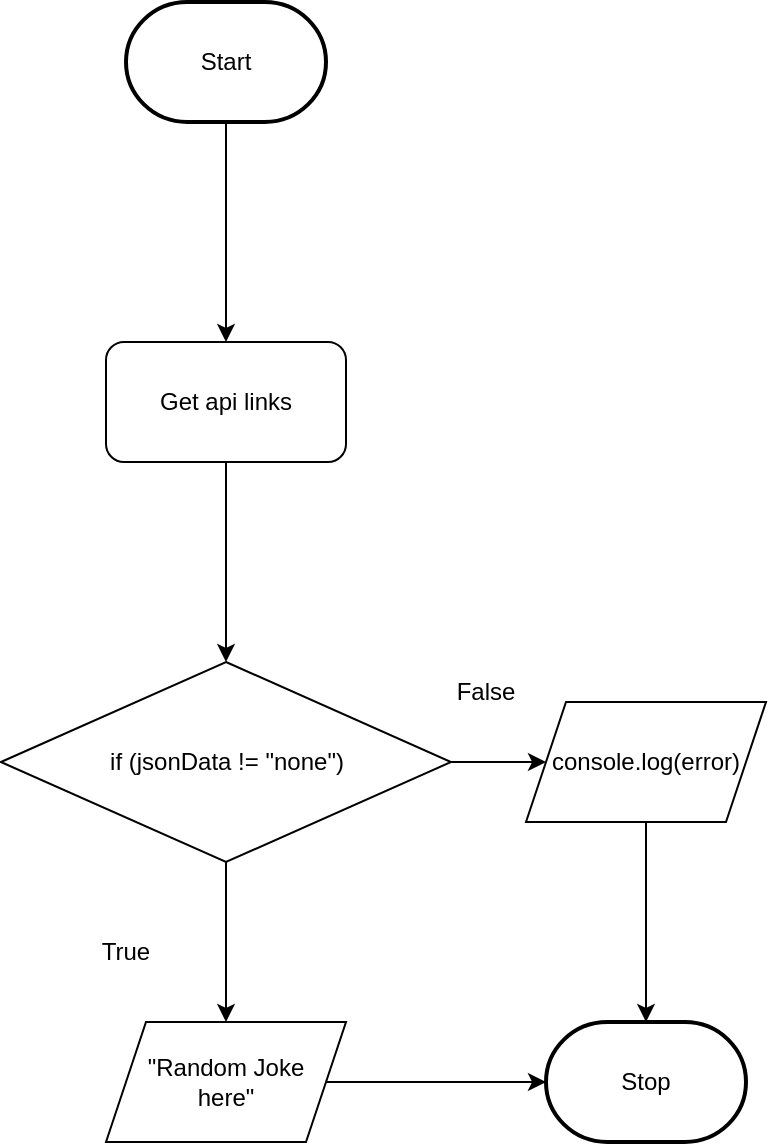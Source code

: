 <mxfile>
    <diagram id="kJtngdqsRXqcDdL1H3E1" name="Page-1">
        <mxGraphModel dx="532" dy="439" grid="1" gridSize="10" guides="1" tooltips="1" connect="1" arrows="1" fold="1" page="1" pageScale="1" pageWidth="850" pageHeight="1100" math="0" shadow="0">
            <root>
                <mxCell id="0"/>
                <mxCell id="1" parent="0"/>
                <mxCell id="3" style="edgeStyle=none;html=1;entryX=0.5;entryY=0;entryDx=0;entryDy=0;" parent="1" source="2" target="5" edge="1">
                    <mxGeometry relative="1" as="geometry">
                        <mxPoint x="320" y="140" as="targetPoint"/>
                    </mxGeometry>
                </mxCell>
                <mxCell id="2" value="Start" style="strokeWidth=2;html=1;shape=mxgraph.flowchart.terminator;whiteSpace=wrap;" parent="1" vertex="1">
                    <mxGeometry x="270" y="10" width="100" height="60" as="geometry"/>
                </mxCell>
                <mxCell id="4" value="Stop" style="strokeWidth=2;html=1;shape=mxgraph.flowchart.terminator;whiteSpace=wrap;" parent="1" vertex="1">
                    <mxGeometry x="480" y="520" width="100" height="60" as="geometry"/>
                </mxCell>
                <mxCell id="5" value="Get api links" style="rounded=1;whiteSpace=wrap;html=1;" parent="1" vertex="1">
                    <mxGeometry x="260" y="180" width="120" height="60" as="geometry"/>
                </mxCell>
                <mxCell id="9" style="edgeStyle=none;html=1;entryX=0.5;entryY=0;entryDx=0;entryDy=0;exitX=0.5;exitY=1;exitDx=0;exitDy=0;" parent="1" source="5" target="8" edge="1">
                    <mxGeometry relative="1" as="geometry">
                        <mxPoint x="320" y="270" as="sourcePoint"/>
                    </mxGeometry>
                </mxCell>
                <mxCell id="12" style="edgeStyle=none;html=1;" parent="1" source="8" target="10" edge="1">
                    <mxGeometry relative="1" as="geometry"/>
                </mxCell>
                <mxCell id="14" style="edgeStyle=none;html=1;" parent="1" source="8" target="13" edge="1">
                    <mxGeometry relative="1" as="geometry"/>
                </mxCell>
                <mxCell id="8" value="if (jsonData != &quot;none&quot;)" style="rhombus;whiteSpace=wrap;html=1;" parent="1" vertex="1">
                    <mxGeometry x="207.5" y="340" width="225" height="100" as="geometry"/>
                </mxCell>
                <mxCell id="11" style="edgeStyle=none;html=1;entryX=0;entryY=0.5;entryDx=0;entryDy=0;entryPerimeter=0;" parent="1" source="10" target="4" edge="1">
                    <mxGeometry relative="1" as="geometry"/>
                </mxCell>
                <mxCell id="10" value="&quot;Random Joke &lt;br&gt;here&quot;" style="shape=parallelogram;perimeter=parallelogramPerimeter;whiteSpace=wrap;html=1;fixedSize=1;" parent="1" vertex="1">
                    <mxGeometry x="260" y="520" width="120" height="60" as="geometry"/>
                </mxCell>
                <mxCell id="15" style="edgeStyle=none;html=1;entryX=0.5;entryY=0;entryDx=0;entryDy=0;entryPerimeter=0;" parent="1" source="13" target="4" edge="1">
                    <mxGeometry relative="1" as="geometry"/>
                </mxCell>
                <mxCell id="13" value="console.log(error)" style="shape=parallelogram;perimeter=parallelogramPerimeter;whiteSpace=wrap;html=1;fixedSize=1;" parent="1" vertex="1">
                    <mxGeometry x="470" y="360" width="120" height="60" as="geometry"/>
                </mxCell>
                <mxCell id="16" value="True" style="text;html=1;strokeColor=none;fillColor=none;align=center;verticalAlign=middle;whiteSpace=wrap;rounded=0;" vertex="1" parent="1">
                    <mxGeometry x="240" y="470" width="60" height="30" as="geometry"/>
                </mxCell>
                <mxCell id="17" value="False" style="text;html=1;strokeColor=none;fillColor=none;align=center;verticalAlign=middle;whiteSpace=wrap;rounded=0;" vertex="1" parent="1">
                    <mxGeometry x="420" y="340" width="60" height="30" as="geometry"/>
                </mxCell>
            </root>
        </mxGraphModel>
    </diagram>
</mxfile>